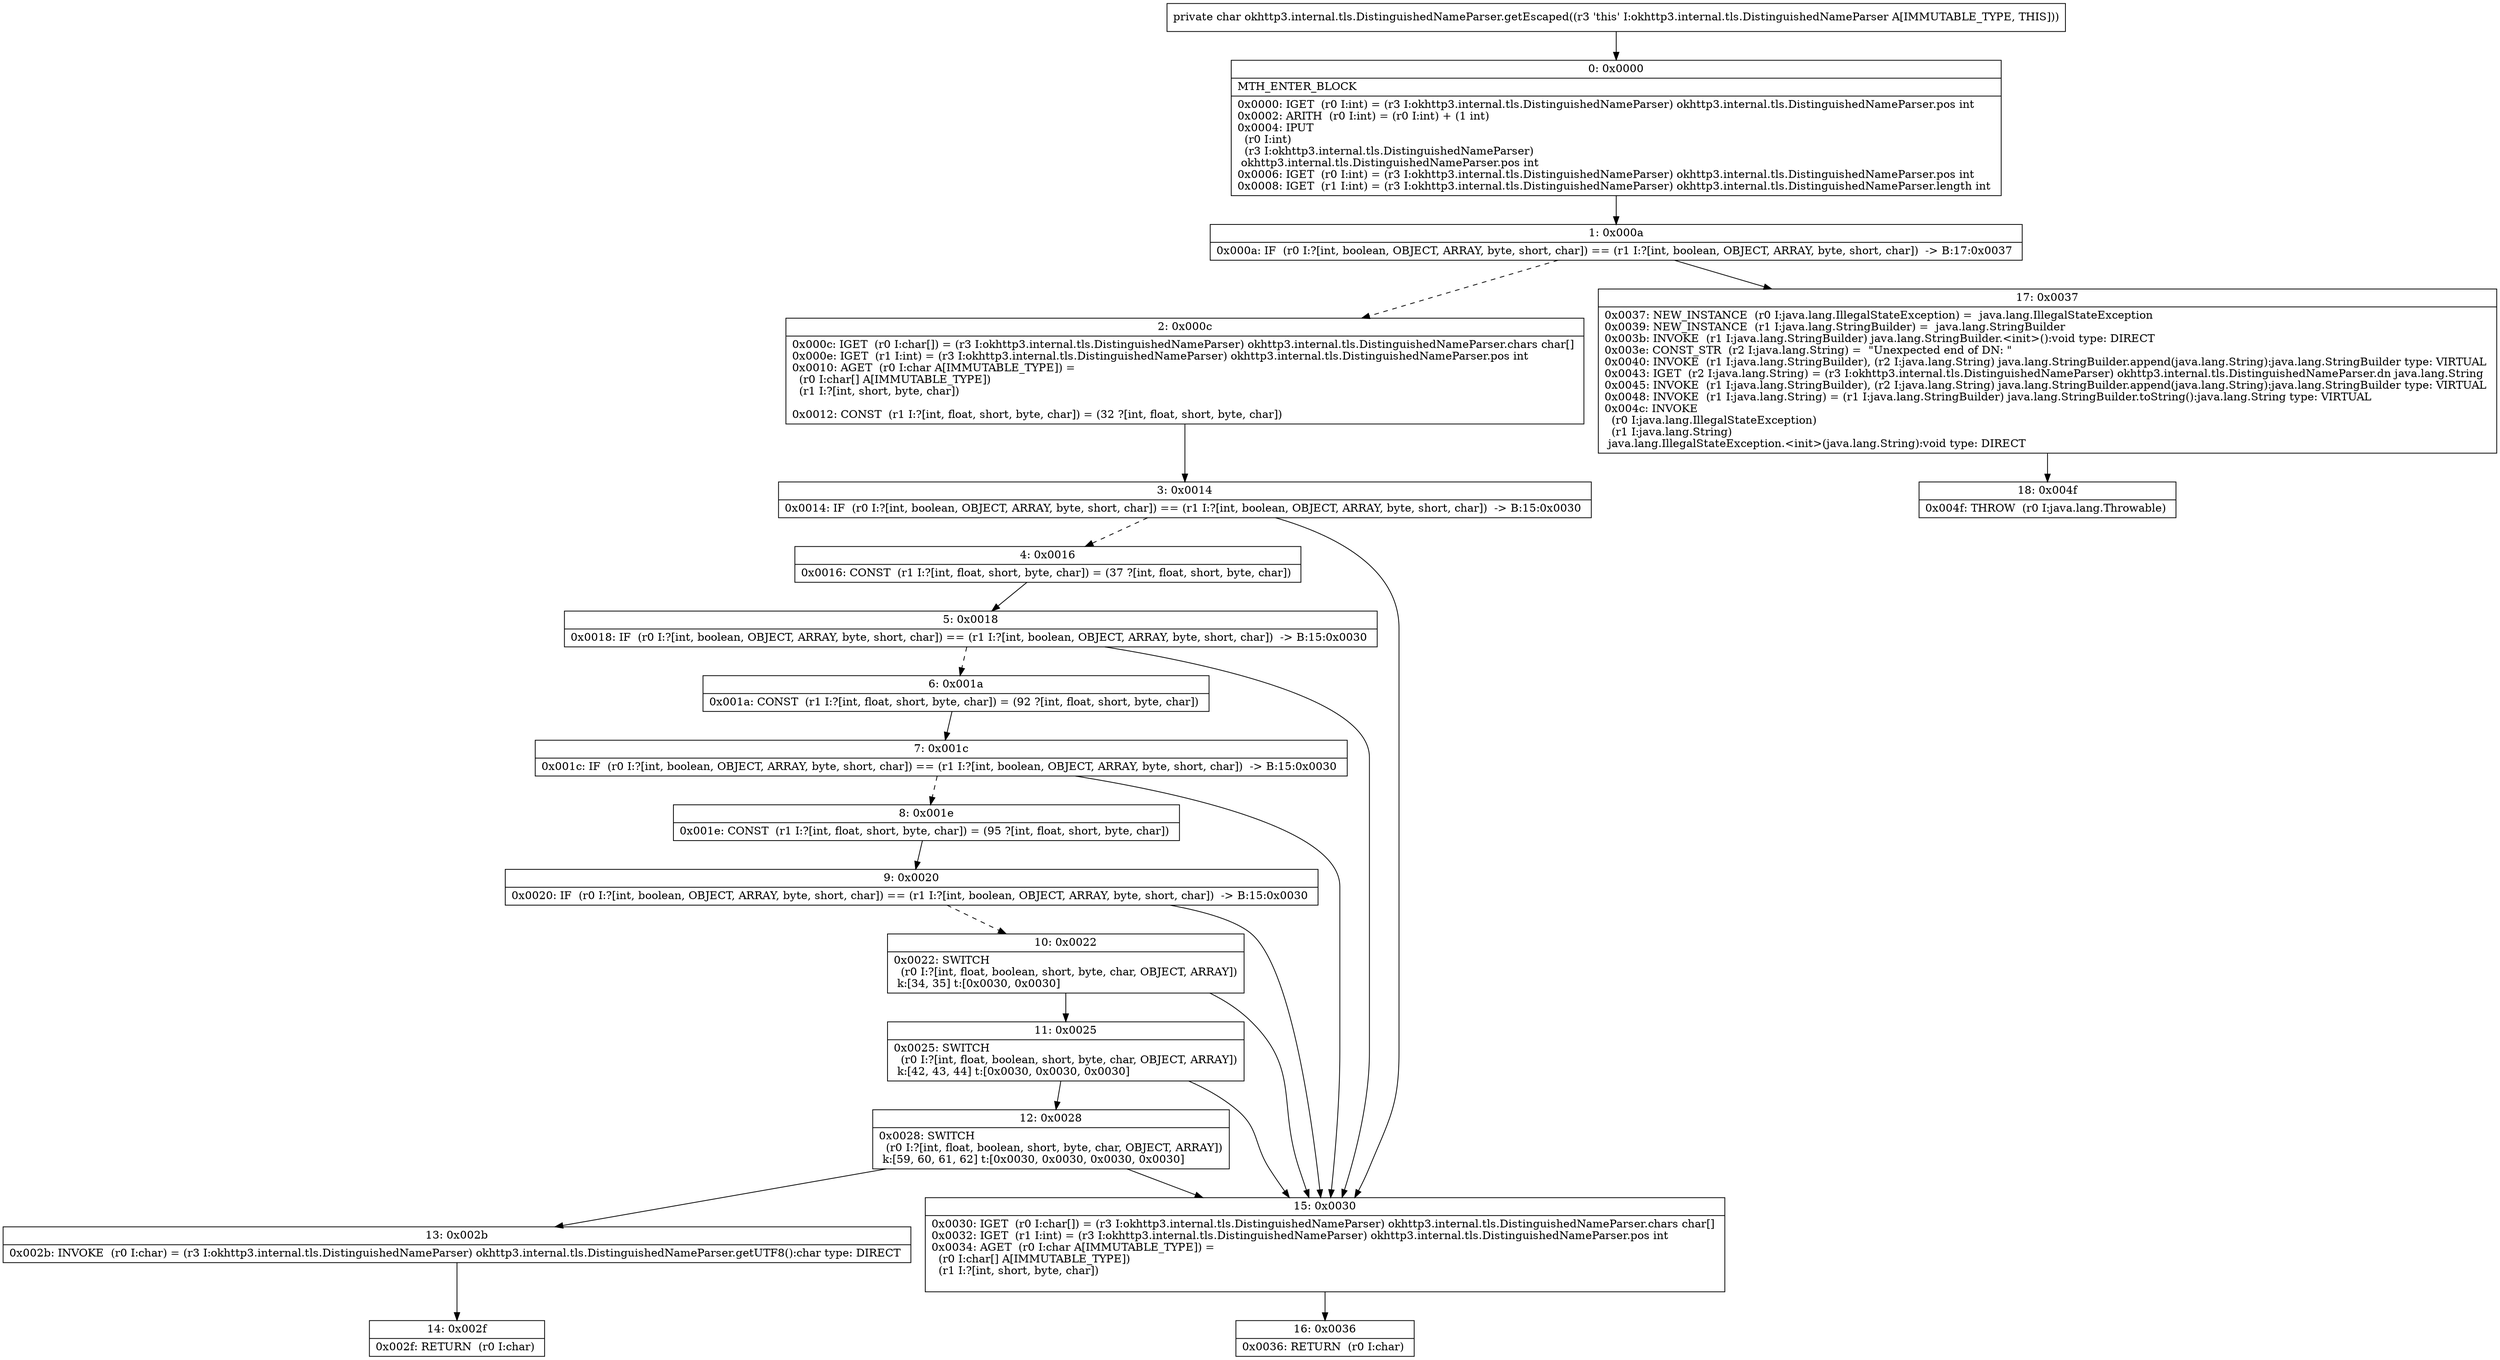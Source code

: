 digraph "CFG forokhttp3.internal.tls.DistinguishedNameParser.getEscaped()C" {
Node_0 [shape=record,label="{0\:\ 0x0000|MTH_ENTER_BLOCK\l|0x0000: IGET  (r0 I:int) = (r3 I:okhttp3.internal.tls.DistinguishedNameParser) okhttp3.internal.tls.DistinguishedNameParser.pos int \l0x0002: ARITH  (r0 I:int) = (r0 I:int) + (1 int) \l0x0004: IPUT  \l  (r0 I:int)\l  (r3 I:okhttp3.internal.tls.DistinguishedNameParser)\l okhttp3.internal.tls.DistinguishedNameParser.pos int \l0x0006: IGET  (r0 I:int) = (r3 I:okhttp3.internal.tls.DistinguishedNameParser) okhttp3.internal.tls.DistinguishedNameParser.pos int \l0x0008: IGET  (r1 I:int) = (r3 I:okhttp3.internal.tls.DistinguishedNameParser) okhttp3.internal.tls.DistinguishedNameParser.length int \l}"];
Node_1 [shape=record,label="{1\:\ 0x000a|0x000a: IF  (r0 I:?[int, boolean, OBJECT, ARRAY, byte, short, char]) == (r1 I:?[int, boolean, OBJECT, ARRAY, byte, short, char])  \-\> B:17:0x0037 \l}"];
Node_2 [shape=record,label="{2\:\ 0x000c|0x000c: IGET  (r0 I:char[]) = (r3 I:okhttp3.internal.tls.DistinguishedNameParser) okhttp3.internal.tls.DistinguishedNameParser.chars char[] \l0x000e: IGET  (r1 I:int) = (r3 I:okhttp3.internal.tls.DistinguishedNameParser) okhttp3.internal.tls.DistinguishedNameParser.pos int \l0x0010: AGET  (r0 I:char A[IMMUTABLE_TYPE]) = \l  (r0 I:char[] A[IMMUTABLE_TYPE])\l  (r1 I:?[int, short, byte, char])\l \l0x0012: CONST  (r1 I:?[int, float, short, byte, char]) = (32 ?[int, float, short, byte, char]) \l}"];
Node_3 [shape=record,label="{3\:\ 0x0014|0x0014: IF  (r0 I:?[int, boolean, OBJECT, ARRAY, byte, short, char]) == (r1 I:?[int, boolean, OBJECT, ARRAY, byte, short, char])  \-\> B:15:0x0030 \l}"];
Node_4 [shape=record,label="{4\:\ 0x0016|0x0016: CONST  (r1 I:?[int, float, short, byte, char]) = (37 ?[int, float, short, byte, char]) \l}"];
Node_5 [shape=record,label="{5\:\ 0x0018|0x0018: IF  (r0 I:?[int, boolean, OBJECT, ARRAY, byte, short, char]) == (r1 I:?[int, boolean, OBJECT, ARRAY, byte, short, char])  \-\> B:15:0x0030 \l}"];
Node_6 [shape=record,label="{6\:\ 0x001a|0x001a: CONST  (r1 I:?[int, float, short, byte, char]) = (92 ?[int, float, short, byte, char]) \l}"];
Node_7 [shape=record,label="{7\:\ 0x001c|0x001c: IF  (r0 I:?[int, boolean, OBJECT, ARRAY, byte, short, char]) == (r1 I:?[int, boolean, OBJECT, ARRAY, byte, short, char])  \-\> B:15:0x0030 \l}"];
Node_8 [shape=record,label="{8\:\ 0x001e|0x001e: CONST  (r1 I:?[int, float, short, byte, char]) = (95 ?[int, float, short, byte, char]) \l}"];
Node_9 [shape=record,label="{9\:\ 0x0020|0x0020: IF  (r0 I:?[int, boolean, OBJECT, ARRAY, byte, short, char]) == (r1 I:?[int, boolean, OBJECT, ARRAY, byte, short, char])  \-\> B:15:0x0030 \l}"];
Node_10 [shape=record,label="{10\:\ 0x0022|0x0022: SWITCH  \l  (r0 I:?[int, float, boolean, short, byte, char, OBJECT, ARRAY])\l k:[34, 35] t:[0x0030, 0x0030] \l}"];
Node_11 [shape=record,label="{11\:\ 0x0025|0x0025: SWITCH  \l  (r0 I:?[int, float, boolean, short, byte, char, OBJECT, ARRAY])\l k:[42, 43, 44] t:[0x0030, 0x0030, 0x0030] \l}"];
Node_12 [shape=record,label="{12\:\ 0x0028|0x0028: SWITCH  \l  (r0 I:?[int, float, boolean, short, byte, char, OBJECT, ARRAY])\l k:[59, 60, 61, 62] t:[0x0030, 0x0030, 0x0030, 0x0030] \l}"];
Node_13 [shape=record,label="{13\:\ 0x002b|0x002b: INVOKE  (r0 I:char) = (r3 I:okhttp3.internal.tls.DistinguishedNameParser) okhttp3.internal.tls.DistinguishedNameParser.getUTF8():char type: DIRECT \l}"];
Node_14 [shape=record,label="{14\:\ 0x002f|0x002f: RETURN  (r0 I:char) \l}"];
Node_15 [shape=record,label="{15\:\ 0x0030|0x0030: IGET  (r0 I:char[]) = (r3 I:okhttp3.internal.tls.DistinguishedNameParser) okhttp3.internal.tls.DistinguishedNameParser.chars char[] \l0x0032: IGET  (r1 I:int) = (r3 I:okhttp3.internal.tls.DistinguishedNameParser) okhttp3.internal.tls.DistinguishedNameParser.pos int \l0x0034: AGET  (r0 I:char A[IMMUTABLE_TYPE]) = \l  (r0 I:char[] A[IMMUTABLE_TYPE])\l  (r1 I:?[int, short, byte, char])\l \l}"];
Node_16 [shape=record,label="{16\:\ 0x0036|0x0036: RETURN  (r0 I:char) \l}"];
Node_17 [shape=record,label="{17\:\ 0x0037|0x0037: NEW_INSTANCE  (r0 I:java.lang.IllegalStateException) =  java.lang.IllegalStateException \l0x0039: NEW_INSTANCE  (r1 I:java.lang.StringBuilder) =  java.lang.StringBuilder \l0x003b: INVOKE  (r1 I:java.lang.StringBuilder) java.lang.StringBuilder.\<init\>():void type: DIRECT \l0x003e: CONST_STR  (r2 I:java.lang.String) =  \"Unexpected end of DN: \" \l0x0040: INVOKE  (r1 I:java.lang.StringBuilder), (r2 I:java.lang.String) java.lang.StringBuilder.append(java.lang.String):java.lang.StringBuilder type: VIRTUAL \l0x0043: IGET  (r2 I:java.lang.String) = (r3 I:okhttp3.internal.tls.DistinguishedNameParser) okhttp3.internal.tls.DistinguishedNameParser.dn java.lang.String \l0x0045: INVOKE  (r1 I:java.lang.StringBuilder), (r2 I:java.lang.String) java.lang.StringBuilder.append(java.lang.String):java.lang.StringBuilder type: VIRTUAL \l0x0048: INVOKE  (r1 I:java.lang.String) = (r1 I:java.lang.StringBuilder) java.lang.StringBuilder.toString():java.lang.String type: VIRTUAL \l0x004c: INVOKE  \l  (r0 I:java.lang.IllegalStateException)\l  (r1 I:java.lang.String)\l java.lang.IllegalStateException.\<init\>(java.lang.String):void type: DIRECT \l}"];
Node_18 [shape=record,label="{18\:\ 0x004f|0x004f: THROW  (r0 I:java.lang.Throwable) \l}"];
MethodNode[shape=record,label="{private char okhttp3.internal.tls.DistinguishedNameParser.getEscaped((r3 'this' I:okhttp3.internal.tls.DistinguishedNameParser A[IMMUTABLE_TYPE, THIS])) }"];
MethodNode -> Node_0;
Node_0 -> Node_1;
Node_1 -> Node_2[style=dashed];
Node_1 -> Node_17;
Node_2 -> Node_3;
Node_3 -> Node_4[style=dashed];
Node_3 -> Node_15;
Node_4 -> Node_5;
Node_5 -> Node_6[style=dashed];
Node_5 -> Node_15;
Node_6 -> Node_7;
Node_7 -> Node_8[style=dashed];
Node_7 -> Node_15;
Node_8 -> Node_9;
Node_9 -> Node_10[style=dashed];
Node_9 -> Node_15;
Node_10 -> Node_11;
Node_10 -> Node_15;
Node_11 -> Node_12;
Node_11 -> Node_15;
Node_12 -> Node_13;
Node_12 -> Node_15;
Node_13 -> Node_14;
Node_15 -> Node_16;
Node_17 -> Node_18;
}

